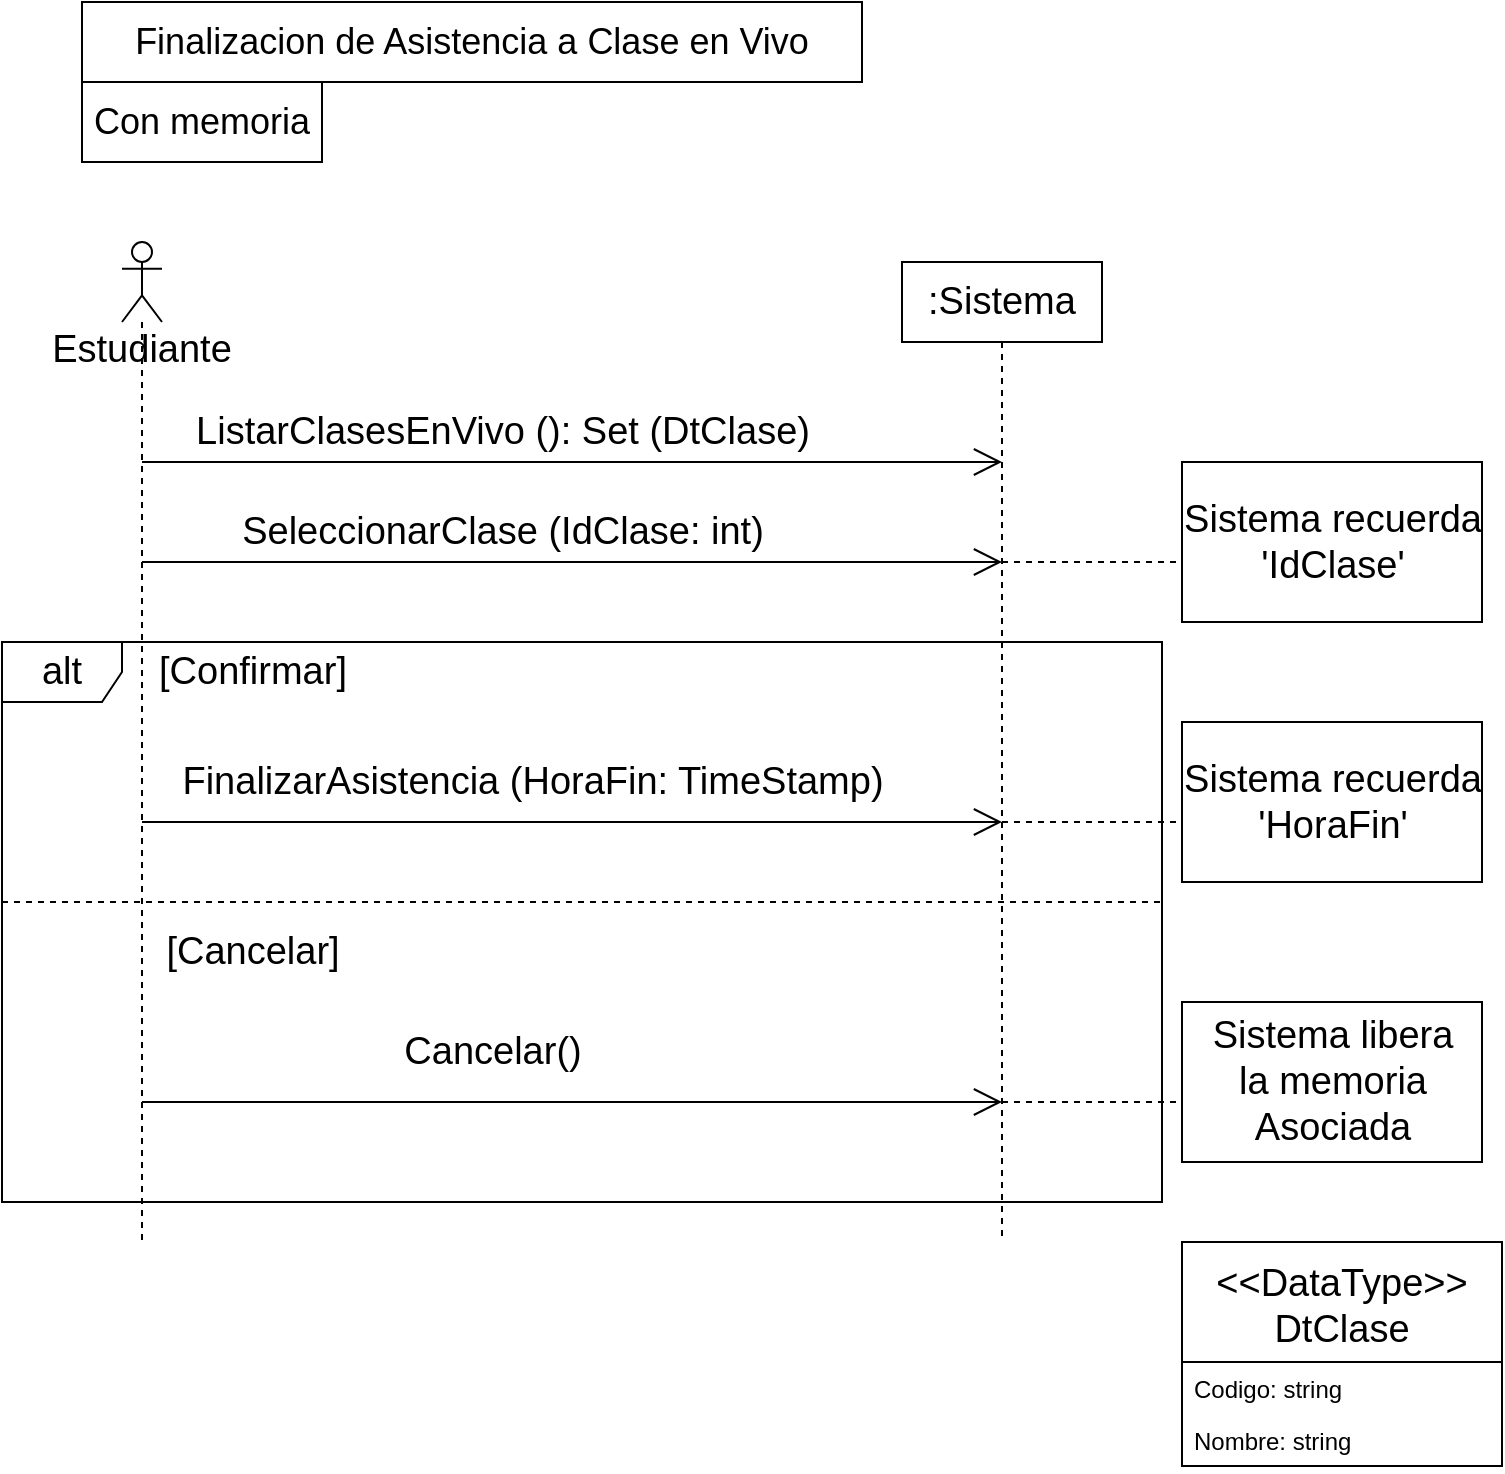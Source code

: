 <mxfile version="14.6.11" type="device"><diagram id="AG5mX5teN7FiDJEDupAQ" name="Page-1"><mxGraphModel dx="868" dy="1619" grid="1" gridSize="10" guides="1" tooltips="1" connect="1" arrows="1" fold="1" page="1" pageScale="1" pageWidth="827" pageHeight="1169" math="0" shadow="0"><root><mxCell id="0"/><mxCell id="1" parent="0"/><mxCell id="XWia2t4qUFpST_pXxgDx-14" value="" style="endArrow=open;endFill=1;endSize=12;html=1;fontSize=19;" parent="1" edge="1"><mxGeometry width="160" relative="1" as="geometry"><mxPoint x="140" y="210" as="sourcePoint"/><mxPoint x="570" y="210" as="targetPoint"/></mxGeometry></mxCell><mxCell id="XWia2t4qUFpST_pXxgDx-15" value="ListarClasesEnVivo (): Set (DtClase)" style="text;html=1;align=center;verticalAlign=middle;resizable=0;points=[];autosize=1;strokeColor=none;fontSize=19;" parent="1" vertex="1"><mxGeometry x="160" y="180" width="320" height="30" as="geometry"/></mxCell><mxCell id="XWia2t4qUFpST_pXxgDx-18" value="" style="endArrow=open;endFill=1;endSize=12;html=1;fontSize=19;" parent="1" edge="1"><mxGeometry width="160" relative="1" as="geometry"><mxPoint x="140" y="260" as="sourcePoint"/><mxPoint x="570" y="260" as="targetPoint"/></mxGeometry></mxCell><mxCell id="XWia2t4qUFpST_pXxgDx-19" value="SeleccionarClase (IdClase: int)" style="text;html=1;align=center;verticalAlign=middle;resizable=0;points=[];autosize=1;strokeColor=none;fontSize=19;" parent="1" vertex="1"><mxGeometry x="180" y="230" width="280" height="30" as="geometry"/></mxCell><mxCell id="XWia2t4qUFpST_pXxgDx-26" value="alt" style="shape=umlFrame;whiteSpace=wrap;html=1;fontSize=19;" parent="1" vertex="1"><mxGeometry x="70" y="300" width="580" height="280" as="geometry"/></mxCell><mxCell id="XWia2t4qUFpST_pXxgDx-27" value="" style="endArrow=open;endFill=1;endSize=12;html=1;fontSize=19;" parent="1" edge="1"><mxGeometry width="160" relative="1" as="geometry"><mxPoint x="140" y="390" as="sourcePoint"/><mxPoint x="570" y="390" as="targetPoint"/></mxGeometry></mxCell><mxCell id="XWia2t4qUFpST_pXxgDx-28" value="FinalizarAsistencia (HoraFin: TimeStamp)" style="text;html=1;align=center;verticalAlign=middle;resizable=0;points=[];autosize=1;strokeColor=none;fontSize=19;" parent="1" vertex="1"><mxGeometry x="150" y="355" width="370" height="30" as="geometry"/></mxCell><mxCell id="XWia2t4qUFpST_pXxgDx-30" value="[Confirmar]" style="text;html=1;align=center;verticalAlign=middle;resizable=0;points=[];autosize=1;strokeColor=none;fontSize=19;" parent="1" vertex="1"><mxGeometry x="140" y="300" width="110" height="30" as="geometry"/></mxCell><mxCell id="XWia2t4qUFpST_pXxgDx-33" value="Estudiante" style="shape=umlLifeline;participant=umlActor;perimeter=lifelinePerimeter;whiteSpace=wrap;html=1;container=1;collapsible=0;recursiveResize=0;verticalAlign=top;spacingTop=36;outlineConnect=0;fontSize=19;" parent="1" vertex="1"><mxGeometry x="130" y="100" width="20" height="500" as="geometry"/></mxCell><mxCell id="XWia2t4qUFpST_pXxgDx-34" value=":Sistema" style="shape=umlLifeline;perimeter=lifelinePerimeter;whiteSpace=wrap;html=1;container=1;collapsible=0;recursiveResize=0;outlineConnect=0;fontSize=19;" parent="1" vertex="1"><mxGeometry x="520" y="110" width="100" height="490" as="geometry"/></mxCell><mxCell id="XWia2t4qUFpST_pXxgDx-36" value="" style="endArrow=none;endFill=0;endSize=12;html=1;fontSize=19;dashed=1;" parent="1" edge="1"><mxGeometry width="160" relative="1" as="geometry"><mxPoint x="70" y="430" as="sourcePoint"/><mxPoint x="650" y="430" as="targetPoint"/></mxGeometry></mxCell><mxCell id="XWia2t4qUFpST_pXxgDx-37" value="" style="endArrow=open;endFill=1;endSize=12;html=1;fontSize=19;" parent="1" edge="1"><mxGeometry width="160" relative="1" as="geometry"><mxPoint x="140" y="530" as="sourcePoint"/><mxPoint x="570" y="530" as="targetPoint"/></mxGeometry></mxCell><mxCell id="XWia2t4qUFpST_pXxgDx-38" value="Cancelar()" style="text;html=1;align=center;verticalAlign=middle;resizable=0;points=[];autosize=1;strokeColor=none;fontSize=19;" parent="1" vertex="1"><mxGeometry x="265" y="490" width="100" height="30" as="geometry"/></mxCell><mxCell id="XWia2t4qUFpST_pXxgDx-39" value="[Cancelar]" style="text;html=1;align=center;verticalAlign=middle;resizable=0;points=[];autosize=1;strokeColor=none;fontSize=19;" parent="1" vertex="1"><mxGeometry x="145" y="440" width="100" height="30" as="geometry"/></mxCell><mxCell id="XWia2t4qUFpST_pXxgDx-42" value="" style="endArrow=none;endFill=0;endSize=12;html=1;dashed=1;fontSize=19;" parent="1" edge="1"><mxGeometry width="160" relative="1" as="geometry"><mxPoint x="570" y="260" as="sourcePoint"/><mxPoint x="660" y="260" as="targetPoint"/></mxGeometry></mxCell><mxCell id="XWia2t4qUFpST_pXxgDx-43" value="Sistema recuerda&lt;br&gt;'IdClase'" style="html=1;fontSize=19;" parent="1" vertex="1"><mxGeometry x="660" y="210" width="150" height="80" as="geometry"/></mxCell><mxCell id="XWia2t4qUFpST_pXxgDx-46" value="" style="endArrow=none;endFill=0;endSize=12;html=1;dashed=1;fontSize=19;" parent="1" edge="1"><mxGeometry width="160" relative="1" as="geometry"><mxPoint x="570" y="530" as="sourcePoint"/><mxPoint x="660" y="530" as="targetPoint"/></mxGeometry></mxCell><mxCell id="XWia2t4qUFpST_pXxgDx-47" value="Sistema libera&lt;br&gt;la memoria&lt;br&gt;Asociada" style="html=1;fontSize=19;" parent="1" vertex="1"><mxGeometry x="660" y="480" width="150" height="80" as="geometry"/></mxCell><mxCell id="XWia2t4qUFpST_pXxgDx-48" value="&lt;&lt;DataType&gt;&gt;&#10;DtClase" style="swimlane;fontStyle=0;childLayout=stackLayout;horizontal=1;startSize=60;fillColor=none;horizontalStack=0;resizeParent=1;resizeParentMax=0;resizeLast=0;collapsible=1;marginBottom=0;fontSize=19;" parent="1" vertex="1"><mxGeometry x="660" y="600" width="160" height="112" as="geometry"/></mxCell><mxCell id="XWia2t4qUFpST_pXxgDx-49" value="Codigo: string" style="text;strokeColor=none;fillColor=none;align=left;verticalAlign=top;spacingLeft=4;spacingRight=4;overflow=hidden;rotatable=0;points=[[0,0.5],[1,0.5]];portConstraint=eastwest;" parent="XWia2t4qUFpST_pXxgDx-48" vertex="1"><mxGeometry y="60" width="160" height="26" as="geometry"/></mxCell><mxCell id="XWia2t4qUFpST_pXxgDx-50" value="Nombre: string" style="text;strokeColor=none;fillColor=none;align=left;verticalAlign=top;spacingLeft=4;spacingRight=4;overflow=hidden;rotatable=0;points=[[0,0.5],[1,0.5]];portConstraint=eastwest;" parent="XWia2t4qUFpST_pXxgDx-48" vertex="1"><mxGeometry y="86" width="160" height="26" as="geometry"/></mxCell><mxCell id="1m8pMsEsiw5zTATuYCWi-1" value="Finalizacion de Asistencia a Clase en Vivo" style="rounded=0;whiteSpace=wrap;html=1;fontSize=18;" vertex="1" parent="1"><mxGeometry x="110" y="-20" width="390" height="40" as="geometry"/></mxCell><mxCell id="1m8pMsEsiw5zTATuYCWi-2" value="Con memoria" style="rounded=0;whiteSpace=wrap;html=1;fontSize=18;" vertex="1" parent="1"><mxGeometry x="110" y="20" width="120" height="40" as="geometry"/></mxCell><mxCell id="1m8pMsEsiw5zTATuYCWi-3" value="Sistema recuerda&lt;br&gt;'HoraFin'" style="html=1;fontSize=19;" vertex="1" parent="1"><mxGeometry x="660" y="340" width="150" height="80" as="geometry"/></mxCell><mxCell id="1m8pMsEsiw5zTATuYCWi-5" value="" style="endArrow=none;endFill=0;endSize=12;html=1;dashed=1;fontSize=19;" edge="1" parent="1"><mxGeometry width="160" relative="1" as="geometry"><mxPoint x="570" y="390" as="sourcePoint"/><mxPoint x="660" y="390" as="targetPoint"/></mxGeometry></mxCell></root></mxGraphModel></diagram></mxfile>